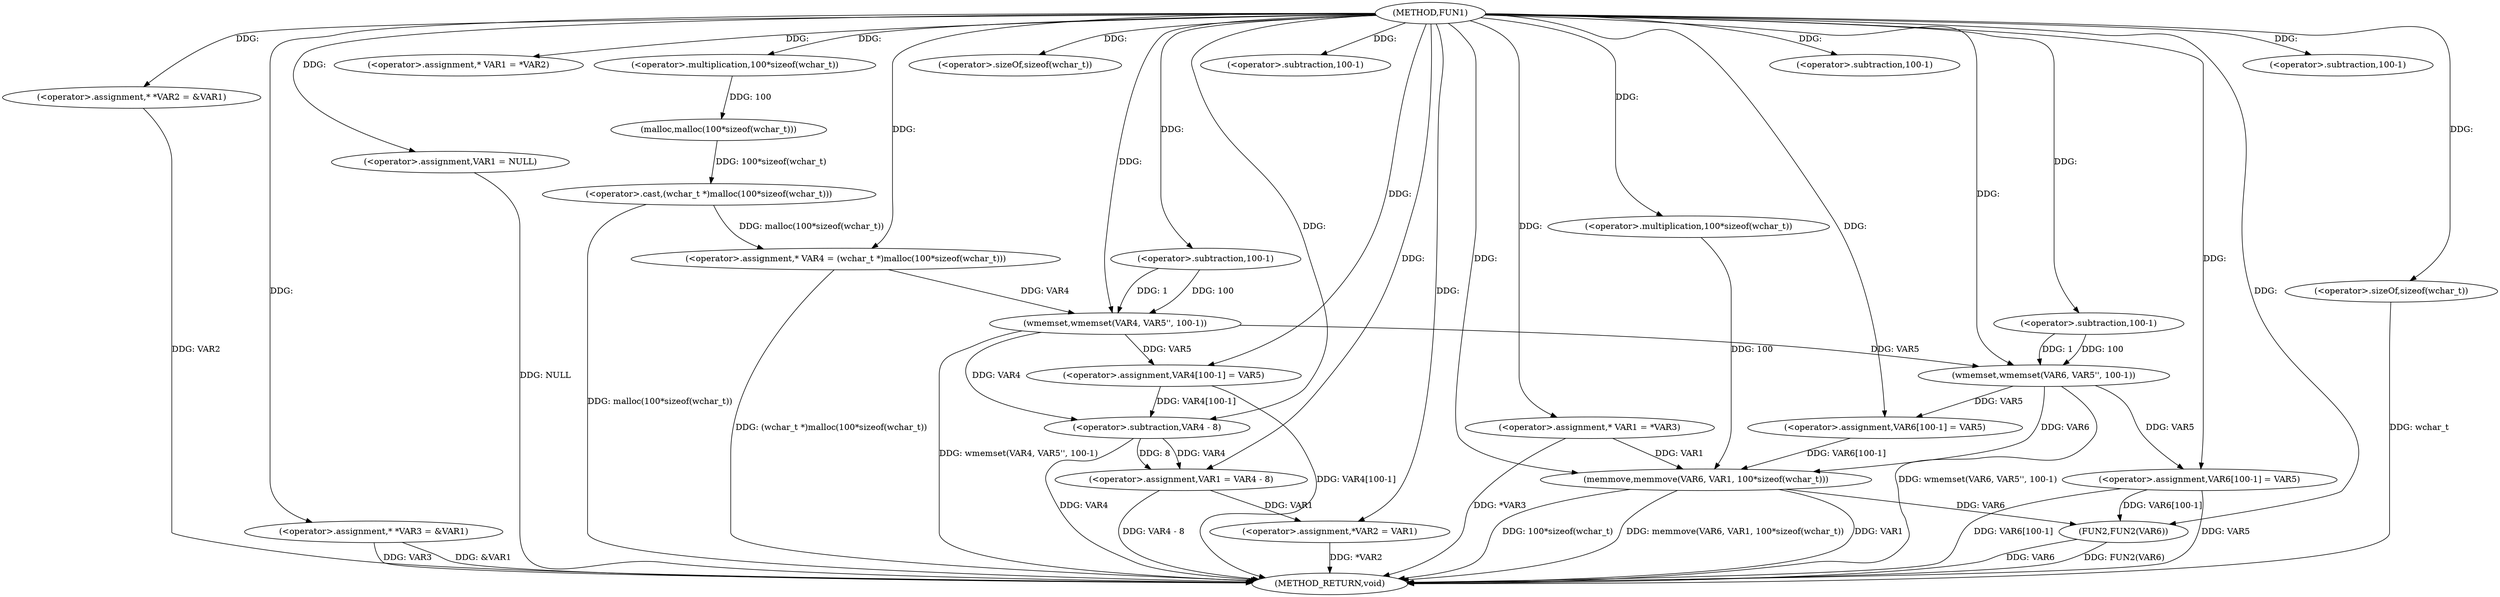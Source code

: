 digraph FUN1 {  
"1000100" [label = "(METHOD,FUN1)" ]
"1000192" [label = "(METHOD_RETURN,void)" ]
"1000104" [label = "(<operator>.assignment,* *VAR2 = &VAR1)" ]
"1000109" [label = "(<operator>.assignment,* *VAR3 = &VAR1)" ]
"1000113" [label = "(<operator>.assignment,VAR1 = NULL)" ]
"1000118" [label = "(<operator>.assignment,* VAR1 = *VAR2)" ]
"1000124" [label = "(<operator>.assignment,* VAR4 = (wchar_t *)malloc(100*sizeof(wchar_t)))" ]
"1000126" [label = "(<operator>.cast,(wchar_t *)malloc(100*sizeof(wchar_t)))" ]
"1000128" [label = "(malloc,malloc(100*sizeof(wchar_t)))" ]
"1000129" [label = "(<operator>.multiplication,100*sizeof(wchar_t))" ]
"1000131" [label = "(<operator>.sizeOf,sizeof(wchar_t))" ]
"1000133" [label = "(wmemset,wmemset(VAR4, VAR5'', 100-1))" ]
"1000136" [label = "(<operator>.subtraction,100-1)" ]
"1000139" [label = "(<operator>.assignment,VAR4[100-1] = VAR5)" ]
"1000142" [label = "(<operator>.subtraction,100-1)" ]
"1000146" [label = "(<operator>.assignment,VAR1 = VAR4 - 8)" ]
"1000148" [label = "(<operator>.subtraction,VAR4 - 8)" ]
"1000151" [label = "(<operator>.assignment,*VAR2 = VAR1)" ]
"1000157" [label = "(<operator>.assignment,* VAR1 = *VAR3)" ]
"1000163" [label = "(wmemset,wmemset(VAR6, VAR5'', 100-1))" ]
"1000166" [label = "(<operator>.subtraction,100-1)" ]
"1000169" [label = "(<operator>.assignment,VAR6[100-1] = VAR5)" ]
"1000172" [label = "(<operator>.subtraction,100-1)" ]
"1000176" [label = "(memmove,memmove(VAR6, VAR1, 100*sizeof(wchar_t)))" ]
"1000179" [label = "(<operator>.multiplication,100*sizeof(wchar_t))" ]
"1000181" [label = "(<operator>.sizeOf,sizeof(wchar_t))" ]
"1000183" [label = "(<operator>.assignment,VAR6[100-1] = VAR5)" ]
"1000186" [label = "(<operator>.subtraction,100-1)" ]
"1000190" [label = "(FUN2,FUN2(VAR6))" ]
  "1000190" -> "1000192"  [ label = "DDG: FUN2(VAR6)"] 
  "1000104" -> "1000192"  [ label = "DDG: VAR2"] 
  "1000183" -> "1000192"  [ label = "DDG: VAR5"] 
  "1000133" -> "1000192"  [ label = "DDG: wmemset(VAR4, VAR5'', 100-1)"] 
  "1000126" -> "1000192"  [ label = "DDG: malloc(100*sizeof(wchar_t))"] 
  "1000181" -> "1000192"  [ label = "DDG: wchar_t"] 
  "1000176" -> "1000192"  [ label = "DDG: VAR1"] 
  "1000157" -> "1000192"  [ label = "DDG: *VAR3"] 
  "1000124" -> "1000192"  [ label = "DDG: (wchar_t *)malloc(100*sizeof(wchar_t))"] 
  "1000176" -> "1000192"  [ label = "DDG: 100*sizeof(wchar_t)"] 
  "1000139" -> "1000192"  [ label = "DDG: VAR4[100-1]"] 
  "1000183" -> "1000192"  [ label = "DDG: VAR6[100-1]"] 
  "1000151" -> "1000192"  [ label = "DDG: *VAR2"] 
  "1000190" -> "1000192"  [ label = "DDG: VAR6"] 
  "1000113" -> "1000192"  [ label = "DDG: NULL"] 
  "1000148" -> "1000192"  [ label = "DDG: VAR4"] 
  "1000146" -> "1000192"  [ label = "DDG: VAR4 - 8"] 
  "1000176" -> "1000192"  [ label = "DDG: memmove(VAR6, VAR1, 100*sizeof(wchar_t))"] 
  "1000109" -> "1000192"  [ label = "DDG: VAR3"] 
  "1000163" -> "1000192"  [ label = "DDG: wmemset(VAR6, VAR5'', 100-1)"] 
  "1000109" -> "1000192"  [ label = "DDG: &VAR1"] 
  "1000100" -> "1000104"  [ label = "DDG: "] 
  "1000100" -> "1000109"  [ label = "DDG: "] 
  "1000100" -> "1000113"  [ label = "DDG: "] 
  "1000100" -> "1000118"  [ label = "DDG: "] 
  "1000126" -> "1000124"  [ label = "DDG: malloc(100*sizeof(wchar_t))"] 
  "1000100" -> "1000124"  [ label = "DDG: "] 
  "1000128" -> "1000126"  [ label = "DDG: 100*sizeof(wchar_t)"] 
  "1000129" -> "1000128"  [ label = "DDG: 100"] 
  "1000100" -> "1000129"  [ label = "DDG: "] 
  "1000100" -> "1000131"  [ label = "DDG: "] 
  "1000124" -> "1000133"  [ label = "DDG: VAR4"] 
  "1000100" -> "1000133"  [ label = "DDG: "] 
  "1000136" -> "1000133"  [ label = "DDG: 100"] 
  "1000136" -> "1000133"  [ label = "DDG: 1"] 
  "1000100" -> "1000136"  [ label = "DDG: "] 
  "1000133" -> "1000139"  [ label = "DDG: VAR5"] 
  "1000100" -> "1000139"  [ label = "DDG: "] 
  "1000100" -> "1000142"  [ label = "DDG: "] 
  "1000148" -> "1000146"  [ label = "DDG: VAR4"] 
  "1000148" -> "1000146"  [ label = "DDG: 8"] 
  "1000100" -> "1000146"  [ label = "DDG: "] 
  "1000139" -> "1000148"  [ label = "DDG: VAR4[100-1]"] 
  "1000133" -> "1000148"  [ label = "DDG: VAR4"] 
  "1000100" -> "1000148"  [ label = "DDG: "] 
  "1000146" -> "1000151"  [ label = "DDG: VAR1"] 
  "1000100" -> "1000151"  [ label = "DDG: "] 
  "1000100" -> "1000157"  [ label = "DDG: "] 
  "1000100" -> "1000163"  [ label = "DDG: "] 
  "1000133" -> "1000163"  [ label = "DDG: VAR5"] 
  "1000166" -> "1000163"  [ label = "DDG: 100"] 
  "1000166" -> "1000163"  [ label = "DDG: 1"] 
  "1000100" -> "1000166"  [ label = "DDG: "] 
  "1000163" -> "1000169"  [ label = "DDG: VAR5"] 
  "1000100" -> "1000169"  [ label = "DDG: "] 
  "1000100" -> "1000172"  [ label = "DDG: "] 
  "1000163" -> "1000176"  [ label = "DDG: VAR6"] 
  "1000169" -> "1000176"  [ label = "DDG: VAR6[100-1]"] 
  "1000100" -> "1000176"  [ label = "DDG: "] 
  "1000157" -> "1000176"  [ label = "DDG: VAR1"] 
  "1000179" -> "1000176"  [ label = "DDG: 100"] 
  "1000100" -> "1000179"  [ label = "DDG: "] 
  "1000100" -> "1000181"  [ label = "DDG: "] 
  "1000100" -> "1000183"  [ label = "DDG: "] 
  "1000163" -> "1000183"  [ label = "DDG: VAR5"] 
  "1000100" -> "1000186"  [ label = "DDG: "] 
  "1000183" -> "1000190"  [ label = "DDG: VAR6[100-1]"] 
  "1000176" -> "1000190"  [ label = "DDG: VAR6"] 
  "1000100" -> "1000190"  [ label = "DDG: "] 
}
